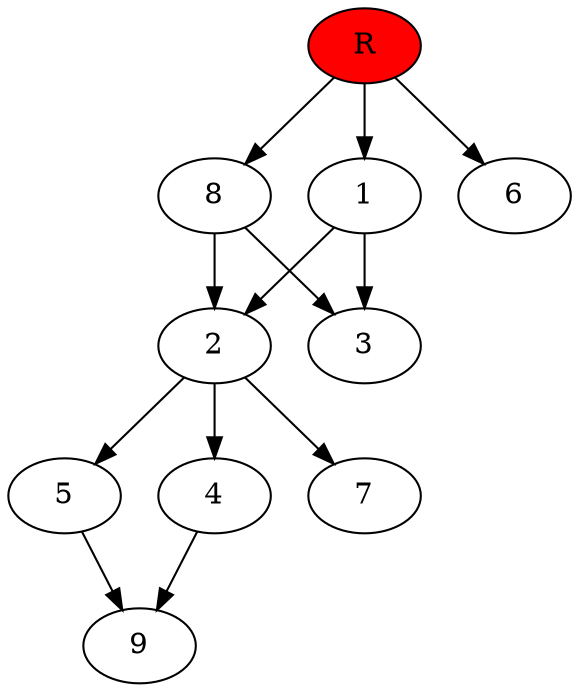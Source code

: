 digraph prb19661 {
	1
	2
	3
	4
	5
	6
	7
	8
	R [fillcolor="#ff0000" style=filled]
	1 -> 2
	1 -> 3
	2 -> 4
	2 -> 5
	2 -> 7
	4 -> 9
	5 -> 9
	8 -> 2
	8 -> 3
	R -> 1
	R -> 6
	R -> 8
}
